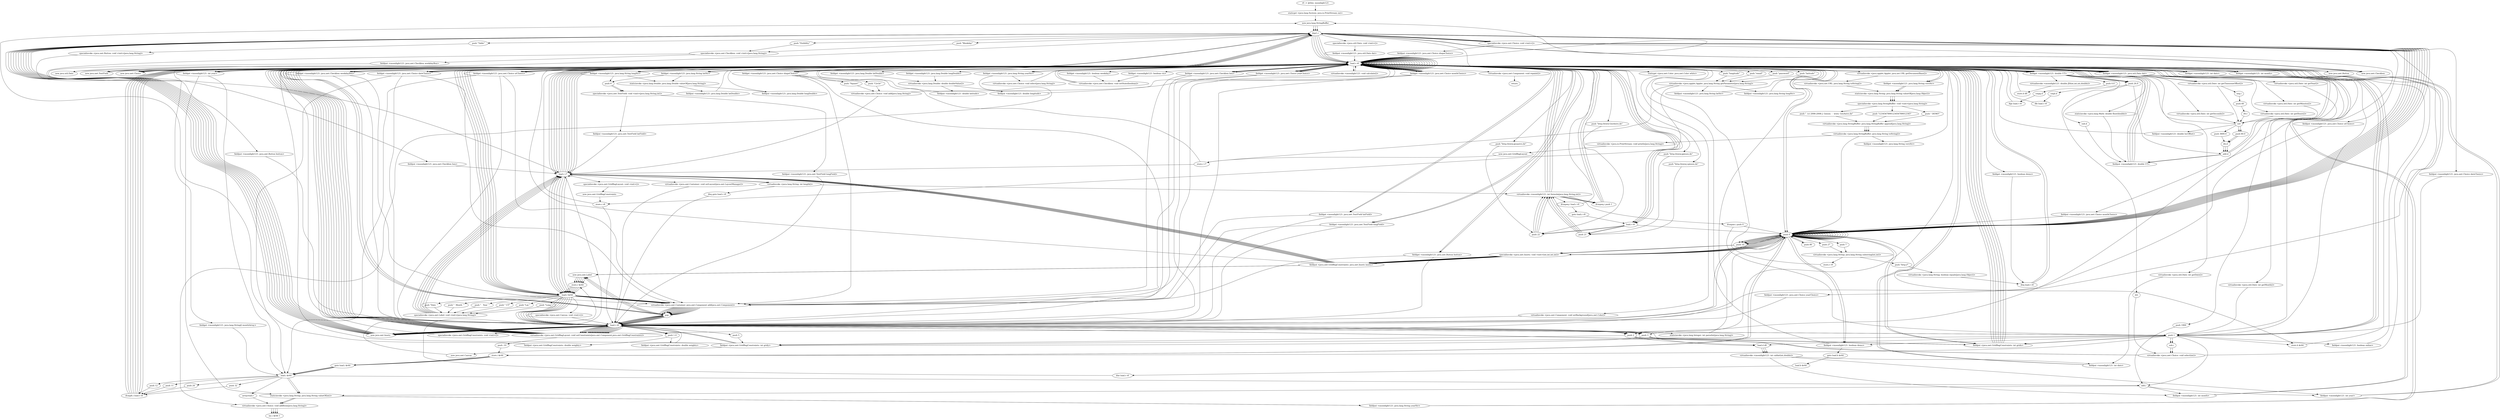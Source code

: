 digraph "" {
    "r0 := @this: moonlight121"
    "staticget <java.lang.System: java.io.PrintStream out>"
    "r0 := @this: moonlight121"->"staticget <java.lang.System: java.io.PrintStream out>";
    "new java.lang.StringBuffer"
    "staticget <java.lang.System: java.io.PrintStream out>"->"new java.lang.StringBuffer";
    "dup1.r"
    "new java.lang.StringBuffer"->"dup1.r";
    "load.r r0"
    "dup1.r"->"load.r r0";
    "fieldget <moonlight121: java.lang.String versStr>"
    "load.r r0"->"fieldget <moonlight121: java.lang.String versStr>";
    "staticinvoke <java.lang.String: java.lang.String valueOf(java.lang.Object)>"
    "fieldget <moonlight121: java.lang.String versStr>"->"staticinvoke <java.lang.String: java.lang.String valueOf(java.lang.Object)>";
    "specialinvoke <java.lang.StringBuffer: void <init>(java.lang.String)>"
    "staticinvoke <java.lang.String: java.lang.String valueOf(java.lang.Object)>"->"specialinvoke <java.lang.StringBuffer: void <init>(java.lang.String)>";
    "push \"  (c) 2006-2008 J. Giesen  -  www. GeoAstro.de\""
    "specialinvoke <java.lang.StringBuffer: void <init>(java.lang.String)>"->"push \"  (c) 2006-2008 J. Giesen  -  www. GeoAstro.de\"";
    "virtualinvoke <java.lang.StringBuffer: java.lang.StringBuffer append(java.lang.String)>"
    "push \"  (c) 2006-2008 J. Giesen  -  www. GeoAstro.de\""->"virtualinvoke <java.lang.StringBuffer: java.lang.StringBuffer append(java.lang.String)>";
    "virtualinvoke <java.lang.StringBuffer: java.lang.String toString()>"
    "virtualinvoke <java.lang.StringBuffer: java.lang.StringBuffer append(java.lang.String)>"->"virtualinvoke <java.lang.StringBuffer: java.lang.String toString()>";
    "virtualinvoke <java.io.PrintStream: void println(java.lang.String)>"
    "virtualinvoke <java.lang.StringBuffer: java.lang.String toString()>"->"virtualinvoke <java.io.PrintStream: void println(java.lang.String)>";
    "new java.awt.GridBagLayout"
    "virtualinvoke <java.io.PrintStream: void println(java.lang.String)>"->"new java.awt.GridBagLayout";
    "store.r r7"
    "new java.awt.GridBagLayout"->"store.r r7";
    "load.r r7"
    "store.r r7"->"load.r r7";
    "specialinvoke <java.awt.GridBagLayout: void <init>()>"
    "load.r r7"->"specialinvoke <java.awt.GridBagLayout: void <init>()>";
    "new java.awt.GridBagConstraints"
    "specialinvoke <java.awt.GridBagLayout: void <init>()>"->"new java.awt.GridBagConstraints";
    "store.r r8"
    "new java.awt.GridBagConstraints"->"store.r r8";
    "load.r r8"
    "store.r r8"->"load.r r8";
    "specialinvoke <java.awt.GridBagConstraints: void <init>()>"
    "load.r r8"->"specialinvoke <java.awt.GridBagConstraints: void <init>()>";
    "specialinvoke <java.awt.GridBagConstraints: void <init>()>"->"load.r r0";
    "load.r r0"->"load.r r7";
    "virtualinvoke <java.awt.Container: void setLayout(java.awt.LayoutManager)>"
    "load.r r7"->"virtualinvoke <java.awt.Container: void setLayout(java.awt.LayoutManager)>";
    "virtualinvoke <java.awt.Container: void setLayout(java.awt.LayoutManager)>"->"load.r r8";
    "push 1.0"
    "load.r r8"->"push 1.0";
    "fieldput <java.awt.GridBagConstraints: double weightx>"
    "push 1.0"->"fieldput <java.awt.GridBagConstraints: double weightx>";
    "fieldput <java.awt.GridBagConstraints: double weightx>"->"load.r r8";
    "load.r r8"->"push 1.0";
    "fieldput <java.awt.GridBagConstraints: double weighty>"
    "push 1.0"->"fieldput <java.awt.GridBagConstraints: double weighty>";
    "fieldput <java.awt.GridBagConstraints: double weighty>"->"new java.lang.StringBuffer";
    "new java.lang.StringBuffer"->"dup1.r";
    "dup1.r"->"load.r r0";
    "virtualinvoke <java.applet.Applet: java.net.URL getDocumentBase()>"
    "load.r r0"->"virtualinvoke <java.applet.Applet: java.net.URL getDocumentBase()>";
    "virtualinvoke <java.net.URL: java.lang.String toString()>"
    "virtualinvoke <java.applet.Applet: java.net.URL getDocumentBase()>"->"virtualinvoke <java.net.URL: java.lang.String toString()>";
    "virtualinvoke <java.net.URL: java.lang.String toString()>"->"staticinvoke <java.lang.String: java.lang.String valueOf(java.lang.Object)>";
    "staticinvoke <java.lang.String: java.lang.String valueOf(java.lang.Object)>"->"specialinvoke <java.lang.StringBuffer: void <init>(java.lang.String)>";
    "push \"1234567890123456789012345\""
    "specialinvoke <java.lang.StringBuffer: void <init>(java.lang.String)>"->"push \"1234567890123456789012345\"";
    "push \"1234567890123456789012345\""->"virtualinvoke <java.lang.StringBuffer: java.lang.StringBuffer append(java.lang.String)>";
    "virtualinvoke <java.lang.StringBuffer: java.lang.StringBuffer append(java.lang.String)>"->"virtualinvoke <java.lang.StringBuffer: java.lang.String toString()>";
    "push 0"
    "virtualinvoke <java.lang.StringBuffer: java.lang.String toString()>"->"push 0";
    "push 27"
    "push 0"->"push 27";
    "virtualinvoke <java.lang.String: java.lang.String substring(int,int)>"
    "push 27"->"virtualinvoke <java.lang.String: java.lang.String substring(int,int)>";
    "store.r r9"
    "virtualinvoke <java.lang.String: java.lang.String substring(int,int)>"->"store.r r9";
    "store.r r9"->"load.r r0";
    "new java.util.Date"
    "load.r r0"->"new java.util.Date";
    "new java.util.Date"->"dup1.r";
    "specialinvoke <java.util.Date: void <init>()>"
    "dup1.r"->"specialinvoke <java.util.Date: void <init>()>";
    "fieldput <moonlight121: java.util.Date dat>"
    "specialinvoke <java.util.Date: void <init>()>"->"fieldput <moonlight121: java.util.Date dat>";
    "fieldput <moonlight121: java.util.Date dat>"->"load.r r0";
    "load.r r0"->"load.r r0";
    "fieldget <moonlight121: java.util.Date dat>"
    "load.r r0"->"fieldget <moonlight121: java.util.Date dat>";
    "virtualinvoke <java.util.Date: int getDate()>"
    "fieldget <moonlight121: java.util.Date dat>"->"virtualinvoke <java.util.Date: int getDate()>";
    "fieldput <moonlight121: int date>"
    "virtualinvoke <java.util.Date: int getDate()>"->"fieldput <moonlight121: int date>";
    "fieldput <moonlight121: int date>"->"load.r r0";
    "load.r r0"->"load.r r0";
    "load.r r0"->"fieldget <moonlight121: java.util.Date dat>";
    "virtualinvoke <java.util.Date: int getMonth()>"
    "fieldget <moonlight121: java.util.Date dat>"->"virtualinvoke <java.util.Date: int getMonth()>";
    "push 1"
    "virtualinvoke <java.util.Date: int getMonth()>"->"push 1";
    "add.i"
    "push 1"->"add.i";
    "fieldput <moonlight121: int month>"
    "add.i"->"fieldput <moonlight121: int month>";
    "fieldput <moonlight121: int month>"->"load.r r0";
    "load.r r0"->"load.r r0";
    "load.r r0"->"fieldget <moonlight121: java.util.Date dat>";
    "virtualinvoke <java.util.Date: int getYear()>"
    "fieldget <moonlight121: java.util.Date dat>"->"virtualinvoke <java.util.Date: int getYear()>";
    "push 1900"
    "virtualinvoke <java.util.Date: int getYear()>"->"push 1900";
    "push 1900"->"add.i";
    "fieldput <moonlight121: int year>"
    "add.i"->"fieldput <moonlight121: int year>";
    "fieldput <moonlight121: int year>"->"load.r r0";
    "load.r r0"->"load.r r0";
    "load.r r0"->"fieldget <moonlight121: java.util.Date dat>";
    "virtualinvoke <java.util.Date: int getHours()>"
    "fieldget <moonlight121: java.util.Date dat>"->"virtualinvoke <java.util.Date: int getHours()>";
    "i2d"
    "virtualinvoke <java.util.Date: int getHours()>"->"i2d";
    "i2d"->"load.r r0";
    "load.r r0"->"fieldget <moonlight121: java.util.Date dat>";
    "virtualinvoke <java.util.Date: int getTimezoneOffset()>"
    "fieldget <moonlight121: java.util.Date dat>"->"virtualinvoke <java.util.Date: int getTimezoneOffset()>";
    "virtualinvoke <java.util.Date: int getTimezoneOffset()>"->"i2d";
    "push 60.0"
    "i2d"->"push 60.0";
    "div.d"
    "push 60.0"->"div.d";
    "add.d"
    "div.d"->"add.d";
    "add.d"->"load.r r0";
    "load.r r0"->"fieldget <moonlight121: java.util.Date dat>";
    "virtualinvoke <java.util.Date: int getMinutes()>"
    "fieldget <moonlight121: java.util.Date dat>"->"virtualinvoke <java.util.Date: int getMinutes()>";
    "virtualinvoke <java.util.Date: int getMinutes()>"->"i2d";
    "i2d"->"push 60.0";
    "push 60.0"->"div.d";
    "div.d"->"add.d";
    "add.d"->"load.r r0";
    "load.r r0"->"fieldget <moonlight121: java.util.Date dat>";
    "virtualinvoke <java.util.Date: int getSeconds()>"
    "fieldget <moonlight121: java.util.Date dat>"->"virtualinvoke <java.util.Date: int getSeconds()>";
    "virtualinvoke <java.util.Date: int getSeconds()>"->"i2d";
    "push 3600.0"
    "i2d"->"push 3600.0";
    "push 3600.0"->"div.d";
    "div.d"->"add.d";
    "fieldput <moonlight121: double UT>"
    "add.d"->"fieldput <moonlight121: double UT>";
    "fieldput <moonlight121: double UT>"->"load.r r0";
    "load.r r0"->"load.r r0";
    "fieldget <moonlight121: double UT>"
    "load.r r0"->"fieldget <moonlight121: double UT>";
    "staticinvoke <java.lang.Math: double floor(double)>"
    "fieldget <moonlight121: double UT>"->"staticinvoke <java.lang.Math: double floor(double)>";
    "staticinvoke <java.lang.Math: double floor(double)>"->"fieldput <moonlight121: double UT>";
    "fieldput <moonlight121: double UT>"->"load.r r0";
    "load.r r0"->"load.r r0";
    "load.r r0"->"fieldget <moonlight121: java.util.Date dat>";
    "fieldget <moonlight121: java.util.Date dat>"->"virtualinvoke <java.util.Date: int getTimezoneOffset()>";
    "neg.i"
    "virtualinvoke <java.util.Date: int getTimezoneOffset()>"->"neg.i";
    "push 60"
    "neg.i"->"push 60";
    "div.i"
    "push 60"->"div.i";
    "div.i"->"i2d";
    "fieldput <moonlight121: double locOffset>"
    "i2d"->"fieldput <moonlight121: double locOffset>";
    "fieldput <moonlight121: double locOffset>"->"load.r r0";
    "load.r r0"->"load.r r0";
    "fieldget <moonlight121: int date>"
    "load.r r0"->"fieldget <moonlight121: int date>";
    "fieldget <moonlight121: int date>"->"load.r r0";
    "fieldget <moonlight121: int month>"
    "load.r r0"->"fieldget <moonlight121: int month>";
    "fieldget <moonlight121: int month>"->"load.r r0";
    "fieldget <moonlight121: int year>"
    "load.r r0"->"fieldget <moonlight121: int year>";
    "fieldget <moonlight121: int year>"->"load.r r0";
    "load.r r0"->"fieldget <moonlight121: double UT>";
    "virtualinvoke <moonlight121: double JD(int,int,int,double)>"
    "fieldget <moonlight121: double UT>"->"virtualinvoke <moonlight121: double JD(int,int,int,double)>";
    "store.d d0"
    "virtualinvoke <moonlight121: double JD(int,int,int,double)>"->"store.d d0";
    "store.d d0"->"load.r r0";
    "load.r r0"->"load.r r0";
    "load.r r0"->"push 1";
    "load.d d0"
    "push 1"->"load.d d0";
    "virtualinvoke <moonlight121: int caldat(int,double)>"
    "load.d d0"->"virtualinvoke <moonlight121: int caldat(int,double)>";
    "virtualinvoke <moonlight121: int caldat(int,double)>"->"fieldput <moonlight121: int date>";
    "fieldput <moonlight121: int date>"->"load.r r0";
    "load.r r0"->"load.r r0";
    "push 2"
    "load.r r0"->"push 2";
    "push 2"->"load.d d0";
    "load.d d0"->"virtualinvoke <moonlight121: int caldat(int,double)>";
    "virtualinvoke <moonlight121: int caldat(int,double)>"->"fieldput <moonlight121: int month>";
    "fieldput <moonlight121: int month>"->"load.r r0";
    "load.r r0"->"load.r r0";
    "push 3"
    "load.r r0"->"push 3";
    "push 3"->"load.d d0";
    "load.d d0"->"virtualinvoke <moonlight121: int caldat(int,double)>";
    "virtualinvoke <moonlight121: int caldat(int,double)>"->"fieldput <moonlight121: int year>";
    "fieldput <moonlight121: int year>"->"load.r r0";
    "load.r r0"->"fieldget <moonlight121: double UT>";
    "push 24.0"
    "fieldget <moonlight121: double UT>"->"push 24.0";
    "cmpl.d"
    "push 24.0"->"cmpl.d";
    "ifle load.r r0"
    "cmpl.d"->"ifle load.r r0";
    "ifle load.r r0"->"load.r r0";
    "load.r r0"->"load.r r0";
    "load.r r0"->"fieldget <moonlight121: double UT>";
    "fieldget <moonlight121: double UT>"->"push 24.0";
    "sub.d"
    "push 24.0"->"sub.d";
    "sub.d"->"fieldput <moonlight121: double UT>";
    "fieldput <moonlight121: double UT>"->"load.r r0";
    "load.r r0"->"fieldget <moonlight121: double UT>";
    "push 0.0"
    "fieldget <moonlight121: double UT>"->"push 0.0";
    "cmpg.d"
    "push 0.0"->"cmpg.d";
    "ifge load.r r0"
    "cmpg.d"->"ifge load.r r0";
    "ifge load.r r0"->"load.r r0";
    "load.r r0"->"load.r r0";
    "load.r r0"->"fieldget <moonlight121: double UT>";
    "fieldget <moonlight121: double UT>"->"push 24.0";
    "push 24.0"->"add.d";
    "add.d"->"fieldput <moonlight121: double UT>";
    "fieldput <moonlight121: double UT>"->"load.r r0";
    "load.r r0"->"load.r r0";
    "push \"latitude\""
    "load.r r0"->"push \"latitude\"";
    "virtualinvoke <java.applet.Applet: java.lang.String getParameter(java.lang.String)>"
    "push \"latitude\""->"virtualinvoke <java.applet.Applet: java.lang.String getParameter(java.lang.String)>";
    "fieldput <moonlight121: java.lang.String latStr>"
    "virtualinvoke <java.applet.Applet: java.lang.String getParameter(java.lang.String)>"->"fieldput <moonlight121: java.lang.String latStr>";
    "fieldput <moonlight121: java.lang.String latStr>"->"load.r r0";
    "load.r r0"->"load.r r0";
    "push \"longitude\""
    "load.r r0"->"push \"longitude\"";
    "push \"longitude\""->"virtualinvoke <java.applet.Applet: java.lang.String getParameter(java.lang.String)>";
    "fieldput <moonlight121: java.lang.String longStr>"
    "virtualinvoke <java.applet.Applet: java.lang.String getParameter(java.lang.String)>"->"fieldput <moonlight121: java.lang.String longStr>";
    "fieldput <moonlight121: java.lang.String longStr>"->"load.r r0";
    "load.r r0"->"load.r r0";
    "fieldget <moonlight121: java.lang.String latStr>"
    "load.r r0"->"fieldget <moonlight121: java.lang.String latStr>";
    "staticinvoke <java.lang.Double: java.lang.Double valueOf(java.lang.String)>"
    "fieldget <moonlight121: java.lang.String latStr>"->"staticinvoke <java.lang.Double: java.lang.Double valueOf(java.lang.String)>";
    "fieldput <moonlight121: java.lang.Double latDouble>"
    "staticinvoke <java.lang.Double: java.lang.Double valueOf(java.lang.String)>"->"fieldput <moonlight121: java.lang.Double latDouble>";
    "fieldput <moonlight121: java.lang.Double latDouble>"->"load.r r0";
    "load.r r0"->"load.r r0";
    "fieldget <moonlight121: java.lang.Double latDouble>"
    "load.r r0"->"fieldget <moonlight121: java.lang.Double latDouble>";
    "virtualinvoke <java.lang.Double: double doubleValue()>"
    "fieldget <moonlight121: java.lang.Double latDouble>"->"virtualinvoke <java.lang.Double: double doubleValue()>";
    "fieldput <moonlight121: double latitude>"
    "virtualinvoke <java.lang.Double: double doubleValue()>"->"fieldput <moonlight121: double latitude>";
    "fieldput <moonlight121: double latitude>"->"load.r r0";
    "load.r r0"->"load.r r0";
    "fieldget <moonlight121: java.lang.String longStr>"
    "load.r r0"->"fieldget <moonlight121: java.lang.String longStr>";
    "fieldget <moonlight121: java.lang.String longStr>"->"staticinvoke <java.lang.Double: java.lang.Double valueOf(java.lang.String)>";
    "fieldput <moonlight121: java.lang.Double longDouble>"
    "staticinvoke <java.lang.Double: java.lang.Double valueOf(java.lang.String)>"->"fieldput <moonlight121: java.lang.Double longDouble>";
    "fieldput <moonlight121: java.lang.Double longDouble>"->"load.r r0";
    "load.r r0"->"load.r r0";
    "fieldget <moonlight121: java.lang.Double longDouble>"
    "load.r r0"->"fieldget <moonlight121: java.lang.Double longDouble>";
    "fieldget <moonlight121: java.lang.Double longDouble>"->"virtualinvoke <java.lang.Double: double doubleValue()>";
    "fieldput <moonlight121: double longitude>"
    "virtualinvoke <java.lang.Double: double doubleValue()>"->"fieldput <moonlight121: double longitude>";
    "fieldput <moonlight121: double longitude>"->"load.r r0";
    "staticget <java.awt.Color: java.awt.Color white>"
    "load.r r0"->"staticget <java.awt.Color: java.awt.Color white>";
    "virtualinvoke <java.awt.Component: void setBackground(java.awt.Color)>"
    "staticget <java.awt.Color: java.awt.Color white>"->"virtualinvoke <java.awt.Component: void setBackground(java.awt.Color)>";
    "virtualinvoke <java.awt.Component: void setBackground(java.awt.Color)>"->"load.r r8";
    "new java.awt.Insets"
    "load.r r8"->"new java.awt.Insets";
    "new java.awt.Insets"->"dup1.r";
    "dup1.r"->"push 0";
    "push 0"->"push 0";
    "push 0"->"push 0";
    "push 0"->"push 0";
    "specialinvoke <java.awt.Insets: void <init>(int,int,int,int)>"
    "push 0"->"specialinvoke <java.awt.Insets: void <init>(int,int,int,int)>";
    "fieldput <java.awt.GridBagConstraints: java.awt.Insets insets>"
    "specialinvoke <java.awt.Insets: void <init>(int,int,int,int)>"->"fieldput <java.awt.GridBagConstraints: java.awt.Insets insets>";
    "new java.awt.Label"
    "fieldput <java.awt.GridBagConstraints: java.awt.Insets insets>"->"new java.awt.Label";
    "store.r $r44"
    "new java.awt.Label"->"store.r $r44";
    "load.r $r44"
    "store.r $r44"->"load.r $r44";
    "push \"Lat.\""
    "load.r $r44"->"push \"Lat.\"";
    "specialinvoke <java.awt.Label: void <init>(java.lang.String)>"
    "push \"Lat.\""->"specialinvoke <java.awt.Label: void <init>(java.lang.String)>";
    "specialinvoke <java.awt.Label: void <init>(java.lang.String)>"->"load.r r7";
    "load.r r7"->"load.r $r44";
    "load.r $r44"->"load.r r8";
    "virtualinvoke <java.awt.GridBagLayout: void setConstraints(java.awt.Component,java.awt.GridBagConstraints)>"
    "load.r r8"->"virtualinvoke <java.awt.GridBagLayout: void setConstraints(java.awt.Component,java.awt.GridBagConstraints)>";
    "virtualinvoke <java.awt.GridBagLayout: void setConstraints(java.awt.Component,java.awt.GridBagConstraints)>"->"load.r r0";
    "load.r r0"->"load.r $r44";
    "virtualinvoke <java.awt.Container: java.awt.Component add(java.awt.Component)>"
    "load.r $r44"->"virtualinvoke <java.awt.Container: java.awt.Component add(java.awt.Component)>";
    "pop"
    "virtualinvoke <java.awt.Container: java.awt.Component add(java.awt.Component)>"->"pop";
    "pop"->"load.r r0";
    "new java.awt.TextField"
    "load.r r0"->"new java.awt.TextField";
    "new java.awt.TextField"->"dup1.r";
    "dup1.r"->"load.r r0";
    "load.r r0"->"fieldget <moonlight121: java.lang.String latStr>";
    "push 6"
    "fieldget <moonlight121: java.lang.String latStr>"->"push 6";
    "specialinvoke <java.awt.TextField: void <init>(java.lang.String,int)>"
    "push 6"->"specialinvoke <java.awt.TextField: void <init>(java.lang.String,int)>";
    "fieldput <moonlight121: java.awt.TextField latField>"
    "specialinvoke <java.awt.TextField: void <init>(java.lang.String,int)>"->"fieldput <moonlight121: java.awt.TextField latField>";
    "fieldput <moonlight121: java.awt.TextField latField>"->"load.r r7";
    "load.r r7"->"load.r r0";
    "fieldget <moonlight121: java.awt.TextField latField>"
    "load.r r0"->"fieldget <moonlight121: java.awt.TextField latField>";
    "fieldget <moonlight121: java.awt.TextField latField>"->"load.r r8";
    "load.r r8"->"virtualinvoke <java.awt.GridBagLayout: void setConstraints(java.awt.Component,java.awt.GridBagConstraints)>";
    "virtualinvoke <java.awt.GridBagLayout: void setConstraints(java.awt.Component,java.awt.GridBagConstraints)>"->"load.r r0";
    "load.r r0"->"load.r r0";
    "load.r r0"->"fieldget <moonlight121: java.awt.TextField latField>";
    "fieldget <moonlight121: java.awt.TextField latField>"->"virtualinvoke <java.awt.Container: java.awt.Component add(java.awt.Component)>";
    "virtualinvoke <java.awt.Container: java.awt.Component add(java.awt.Component)>"->"pop";
    "pop"->"new java.awt.Label";
    "new java.awt.Label"->"store.r $r44";
    "store.r $r44"->"load.r $r44";
    "push \"Long.\""
    "load.r $r44"->"push \"Long.\"";
    "push \"Long.\""->"specialinvoke <java.awt.Label: void <init>(java.lang.String)>";
    "specialinvoke <java.awt.Label: void <init>(java.lang.String)>"->"load.r r7";
    "load.r r7"->"load.r $r44";
    "load.r $r44"->"load.r r8";
    "load.r r8"->"virtualinvoke <java.awt.GridBagLayout: void setConstraints(java.awt.Component,java.awt.GridBagConstraints)>";
    "virtualinvoke <java.awt.GridBagLayout: void setConstraints(java.awt.Component,java.awt.GridBagConstraints)>"->"load.r r0";
    "load.r r0"->"load.r $r44";
    "load.r $r44"->"virtualinvoke <java.awt.Container: java.awt.Component add(java.awt.Component)>";
    "virtualinvoke <java.awt.Container: java.awt.Component add(java.awt.Component)>"->"pop";
    "pop"->"load.r r0";
    "load.r r0"->"new java.awt.TextField";
    "new java.awt.TextField"->"dup1.r";
    "dup1.r"->"load.r r0";
    "load.r r0"->"fieldget <moonlight121: java.lang.String longStr>";
    "fieldget <moonlight121: java.lang.String longStr>"->"push 6";
    "push 6"->"specialinvoke <java.awt.TextField: void <init>(java.lang.String,int)>";
    "fieldput <moonlight121: java.awt.TextField longField>"
    "specialinvoke <java.awt.TextField: void <init>(java.lang.String,int)>"->"fieldput <moonlight121: java.awt.TextField longField>";
    "fieldput <moonlight121: java.awt.TextField longField>"->"load.r r8";
    "load.r r8"->"new java.awt.Insets";
    "new java.awt.Insets"->"dup1.r";
    "dup1.r"->"push 0";
    "push 0"->"push 0";
    "push 0"->"push 0";
    "push 10"
    "push 0"->"push 10";
    "push 10"->"specialinvoke <java.awt.Insets: void <init>(int,int,int,int)>";
    "specialinvoke <java.awt.Insets: void <init>(int,int,int,int)>"->"fieldput <java.awt.GridBagConstraints: java.awt.Insets insets>";
    "fieldput <java.awt.GridBagConstraints: java.awt.Insets insets>"->"load.r r7";
    "load.r r7"->"load.r r0";
    "fieldget <moonlight121: java.awt.TextField longField>"
    "load.r r0"->"fieldget <moonlight121: java.awt.TextField longField>";
    "fieldget <moonlight121: java.awt.TextField longField>"->"load.r r8";
    "load.r r8"->"virtualinvoke <java.awt.GridBagLayout: void setConstraints(java.awt.Component,java.awt.GridBagConstraints)>";
    "virtualinvoke <java.awt.GridBagLayout: void setConstraints(java.awt.Component,java.awt.GridBagConstraints)>"->"load.r r8";
    "load.r r8"->"new java.awt.Insets";
    "new java.awt.Insets"->"dup1.r";
    "dup1.r"->"push 0";
    "push 0"->"push 0";
    "push 0"->"push 0";
    "push 0"->"push 0";
    "push 0"->"specialinvoke <java.awt.Insets: void <init>(int,int,int,int)>";
    "specialinvoke <java.awt.Insets: void <init>(int,int,int,int)>"->"fieldput <java.awt.GridBagConstraints: java.awt.Insets insets>";
    "fieldput <java.awt.GridBagConstraints: java.awt.Insets insets>"->"load.r r0";
    "load.r r0"->"load.r r0";
    "load.r r0"->"fieldget <moonlight121: java.awt.TextField longField>";
    "fieldget <moonlight121: java.awt.TextField longField>"->"virtualinvoke <java.awt.Container: java.awt.Component add(java.awt.Component)>";
    "virtualinvoke <java.awt.Container: java.awt.Component add(java.awt.Component)>"->"pop";
    "pop"->"load.r r8";
    "load.r r8"->"push 1";
    "fieldput <java.awt.GridBagConstraints: int gridy>"
    "push 1"->"fieldput <java.awt.GridBagConstraints: int gridy>";
    "fieldput <java.awt.GridBagConstraints: int gridy>"->"load.r r8";
    "load.r r8"->"new java.awt.Insets";
    "new java.awt.Insets"->"dup1.r";
    "dup1.r"->"push 0";
    "push 0"->"push 10";
    "push 10"->"push 0";
    "push 0"->"push 0";
    "push 0"->"specialinvoke <java.awt.Insets: void <init>(int,int,int,int)>";
    "specialinvoke <java.awt.Insets: void <init>(int,int,int,int)>"->"fieldput <java.awt.GridBagConstraints: java.awt.Insets insets>";
    "fieldput <java.awt.GridBagConstraints: java.awt.Insets insets>"->"new java.awt.Label";
    "new java.awt.Label"->"store.r $r44";
    "store.r $r44"->"load.r $r44";
    "push \"Date  \""
    "load.r $r44"->"push \"Date  \"";
    "push \"Date  \""->"specialinvoke <java.awt.Label: void <init>(java.lang.String)>";
    "specialinvoke <java.awt.Label: void <init>(java.lang.String)>"->"load.r r7";
    "load.r r7"->"load.r $r44";
    "load.r $r44"->"load.r r8";
    "load.r r8"->"virtualinvoke <java.awt.GridBagLayout: void setConstraints(java.awt.Component,java.awt.GridBagConstraints)>";
    "virtualinvoke <java.awt.GridBagLayout: void setConstraints(java.awt.Component,java.awt.GridBagConstraints)>"->"load.r r0";
    "load.r r0"->"load.r $r44";
    "load.r $r44"->"virtualinvoke <java.awt.Container: java.awt.Component add(java.awt.Component)>";
    "virtualinvoke <java.awt.Container: java.awt.Component add(java.awt.Component)>"->"pop";
    "pop"->"load.r r8";
    "load.r r8"->"new java.awt.Insets";
    "new java.awt.Insets"->"dup1.r";
    "dup1.r"->"push 0";
    "push 0"->"push 0";
    "push 0"->"push 0";
    "push 0"->"push 10";
    "push 10"->"specialinvoke <java.awt.Insets: void <init>(int,int,int,int)>";
    "specialinvoke <java.awt.Insets: void <init>(int,int,int,int)>"->"fieldput <java.awt.GridBagConstraints: java.awt.Insets insets>";
    "fieldput <java.awt.GridBagConstraints: java.awt.Insets insets>"->"new java.awt.Label";
    "new java.awt.Label"->"store.r $r44";
    "store.r $r44"->"load.r $r44";
    "push \"  Month  \""
    "load.r $r44"->"push \"  Month  \"";
    "push \"  Month  \""->"specialinvoke <java.awt.Label: void <init>(java.lang.String)>";
    "specialinvoke <java.awt.Label: void <init>(java.lang.String)>"->"load.r r7";
    "load.r r7"->"load.r $r44";
    "load.r $r44"->"load.r r8";
    "load.r r8"->"virtualinvoke <java.awt.GridBagLayout: void setConstraints(java.awt.Component,java.awt.GridBagConstraints)>";
    "virtualinvoke <java.awt.GridBagLayout: void setConstraints(java.awt.Component,java.awt.GridBagConstraints)>"->"load.r r0";
    "load.r r0"->"load.r $r44";
    "load.r $r44"->"virtualinvoke <java.awt.Container: java.awt.Component add(java.awt.Component)>";
    "virtualinvoke <java.awt.Container: java.awt.Component add(java.awt.Component)>"->"pop";
    "pop"->"new java.awt.Label";
    "new java.awt.Label"->"store.r $r44";
    "store.r $r44"->"load.r $r44";
    "push \"   Year  \""
    "load.r $r44"->"push \"   Year  \"";
    "push \"   Year  \""->"specialinvoke <java.awt.Label: void <init>(java.lang.String)>";
    "specialinvoke <java.awt.Label: void <init>(java.lang.String)>"->"load.r r7";
    "load.r r7"->"load.r $r44";
    "load.r $r44"->"load.r r8";
    "load.r r8"->"virtualinvoke <java.awt.GridBagLayout: void setConstraints(java.awt.Component,java.awt.GridBagConstraints)>";
    "virtualinvoke <java.awt.GridBagLayout: void setConstraints(java.awt.Component,java.awt.GridBagConstraints)>"->"load.r r0";
    "load.r r0"->"load.r $r44";
    "load.r $r44"->"virtualinvoke <java.awt.Container: java.awt.Component add(java.awt.Component)>";
    "virtualinvoke <java.awt.Container: java.awt.Component add(java.awt.Component)>"->"pop";
    "pop"->"new java.awt.Label";
    "new java.awt.Label"->"store.r $r44";
    "store.r $r44"->"load.r $r44";
    "push \" UT\""
    "load.r $r44"->"push \" UT\"";
    "push \" UT\""->"specialinvoke <java.awt.Label: void <init>(java.lang.String)>";
    "specialinvoke <java.awt.Label: void <init>(java.lang.String)>"->"load.r r7";
    "load.r r7"->"load.r $r44";
    "load.r $r44"->"load.r r8";
    "load.r r8"->"virtualinvoke <java.awt.GridBagLayout: void setConstraints(java.awt.Component,java.awt.GridBagConstraints)>";
    "virtualinvoke <java.awt.GridBagLayout: void setConstraints(java.awt.Component,java.awt.GridBagConstraints)>"->"load.r r0";
    "load.r r0"->"load.r $r44";
    "load.r $r44"->"virtualinvoke <java.awt.Container: java.awt.Component add(java.awt.Component)>";
    "virtualinvoke <java.awt.Container: java.awt.Component add(java.awt.Component)>"->"pop";
    "pop"->"load.r r8";
    "load.r r8"->"push 2";
    "push 2"->"fieldput <java.awt.GridBagConstraints: int gridy>";
    "fieldput <java.awt.GridBagConstraints: int gridy>"->"load.r r8";
    "load.r r8"->"push 0";
    "fieldput <java.awt.GridBagConstraints: int gridx>"
    "push 0"->"fieldput <java.awt.GridBagConstraints: int gridx>";
    "fieldput <java.awt.GridBagConstraints: int gridx>"->"load.r r0";
    "new java.awt.Choice"
    "load.r r0"->"new java.awt.Choice";
    "new java.awt.Choice"->"dup1.r";
    "specialinvoke <java.awt.Choice: void <init>()>"
    "dup1.r"->"specialinvoke <java.awt.Choice: void <init>()>";
    "fieldput <moonlight121: java.awt.Choice dateChoice>"
    "specialinvoke <java.awt.Choice: void <init>()>"->"fieldput <moonlight121: java.awt.Choice dateChoice>";
    "fieldput <moonlight121: java.awt.Choice dateChoice>"->"push 1";
    "store.i $r44"
    "push 1"->"store.i $r44";
    "goto load.i $r44"
    "store.i $r44"->"goto load.i $r44";
    "load.i $r44"
    "goto load.i $r44"->"load.i $r44";
    "push 32"
    "load.i $r44"->"push 32";
    "ifcmplt.i load.r r0"
    "push 32"->"ifcmplt.i load.r r0";
    "ifcmplt.i load.r r0"->"load.r r0";
    "fieldget <moonlight121: java.awt.Choice dateChoice>"
    "load.r r0"->"fieldget <moonlight121: java.awt.Choice dateChoice>";
    "fieldget <moonlight121: java.awt.Choice dateChoice>"->"load.r r0";
    "load.r r0"->"fieldget <moonlight121: int date>";
    "fieldget <moonlight121: int date>"->"push 1";
    "sub.i"
    "push 1"->"sub.i";
    "virtualinvoke <java.awt.Choice: void select(int)>"
    "sub.i"->"virtualinvoke <java.awt.Choice: void select(int)>";
    "virtualinvoke <java.awt.Choice: void select(int)>"->"load.r r8";
    "load.r r8"->"new java.awt.Insets";
    "new java.awt.Insets"->"dup1.r";
    "dup1.r"->"push 0";
    "push 0"->"push 10";
    "push 10"->"push 0";
    "push 0"->"push 0";
    "push 0"->"specialinvoke <java.awt.Insets: void <init>(int,int,int,int)>";
    "specialinvoke <java.awt.Insets: void <init>(int,int,int,int)>"->"fieldput <java.awt.GridBagConstraints: java.awt.Insets insets>";
    "fieldput <java.awt.GridBagConstraints: java.awt.Insets insets>"->"load.r r7";
    "load.r r7"->"load.r r0";
    "load.r r0"->"fieldget <moonlight121: java.awt.Choice dateChoice>";
    "fieldget <moonlight121: java.awt.Choice dateChoice>"->"load.r r8";
    "load.r r8"->"virtualinvoke <java.awt.GridBagLayout: void setConstraints(java.awt.Component,java.awt.GridBagConstraints)>";
    "virtualinvoke <java.awt.GridBagLayout: void setConstraints(java.awt.Component,java.awt.GridBagConstraints)>"->"load.r r0";
    "load.r r0"->"load.r r0";
    "load.r r0"->"fieldget <moonlight121: java.awt.Choice dateChoice>";
    "fieldget <moonlight121: java.awt.Choice dateChoice>"->"virtualinvoke <java.awt.Container: java.awt.Component add(java.awt.Component)>";
    "virtualinvoke <java.awt.Container: java.awt.Component add(java.awt.Component)>"->"pop";
    "pop"->"load.r r8";
    "load.r r8"->"push 1";
    "push 1"->"fieldput <java.awt.GridBagConstraints: int gridx>";
    "fieldput <java.awt.GridBagConstraints: int gridx>"->"load.r r0";
    "load.r r0"->"new java.awt.Choice";
    "new java.awt.Choice"->"dup1.r";
    "dup1.r"->"specialinvoke <java.awt.Choice: void <init>()>";
    "fieldput <moonlight121: java.awt.Choice monthChoice>"
    "specialinvoke <java.awt.Choice: void <init>()>"->"fieldput <moonlight121: java.awt.Choice monthChoice>";
    "fieldput <moonlight121: java.awt.Choice monthChoice>"->"push 0";
    "push 0"->"store.i $r44";
    "store.i $r44"->"goto load.i $r44";
    "goto load.i $r44"->"load.i $r44";
    "push 12"
    "load.i $r44"->"push 12";
    "push 12"->"ifcmplt.i load.r r0";
    "ifcmplt.i load.r r0"->"load.r r0";
    "fieldget <moonlight121: java.awt.Choice monthChoice>"
    "load.r r0"->"fieldget <moonlight121: java.awt.Choice monthChoice>";
    "fieldget <moonlight121: java.awt.Choice monthChoice>"->"load.r r0";
    "load.r r0"->"fieldget <moonlight121: int month>";
    "fieldget <moonlight121: int month>"->"push 1";
    "push 1"->"sub.i";
    "sub.i"->"virtualinvoke <java.awt.Choice: void select(int)>";
    "virtualinvoke <java.awt.Choice: void select(int)>"->"load.r r8";
    "load.r r8"->"new java.awt.Insets";
    "new java.awt.Insets"->"dup1.r";
    "dup1.r"->"push 0";
    "push 0"->"push 0";
    "push 0"->"push 0";
    "push 0"->"push 0";
    "push 0"->"specialinvoke <java.awt.Insets: void <init>(int,int,int,int)>";
    "specialinvoke <java.awt.Insets: void <init>(int,int,int,int)>"->"fieldput <java.awt.GridBagConstraints: java.awt.Insets insets>";
    "fieldput <java.awt.GridBagConstraints: java.awt.Insets insets>"->"load.r r7";
    "load.r r7"->"load.r r0";
    "load.r r0"->"fieldget <moonlight121: java.awt.Choice monthChoice>";
    "fieldget <moonlight121: java.awt.Choice monthChoice>"->"load.r r8";
    "load.r r8"->"virtualinvoke <java.awt.GridBagLayout: void setConstraints(java.awt.Component,java.awt.GridBagConstraints)>";
    "virtualinvoke <java.awt.GridBagLayout: void setConstraints(java.awt.Component,java.awt.GridBagConstraints)>"->"load.r r0";
    "load.r r0"->"load.r r0";
    "load.r r0"->"fieldget <moonlight121: java.awt.Choice monthChoice>";
    "fieldget <moonlight121: java.awt.Choice monthChoice>"->"virtualinvoke <java.awt.Container: java.awt.Component add(java.awt.Component)>";
    "virtualinvoke <java.awt.Container: java.awt.Component add(java.awt.Component)>"->"pop";
    "pop"->"load.r r8";
    "load.r r8"->"push 2";
    "push 2"->"fieldput <java.awt.GridBagConstraints: int gridx>";
    "fieldput <java.awt.GridBagConstraints: int gridx>"->"load.r r0";
    "load.r r0"->"new java.awt.Choice";
    "new java.awt.Choice"->"dup1.r";
    "dup1.r"->"specialinvoke <java.awt.Choice: void <init>()>";
    "fieldput <moonlight121: java.awt.Choice yearChoice>"
    "specialinvoke <java.awt.Choice: void <init>()>"->"fieldput <moonlight121: java.awt.Choice yearChoice>";
    "fieldput <moonlight121: java.awt.Choice yearChoice>"->"load.r r8";
    "load.r r8"->"new java.awt.Insets";
    "new java.awt.Insets"->"dup1.r";
    "dup1.r"->"push 0";
    "push 0"->"push 0";
    "push 0"->"push 0";
    "push 0"->"push 0";
    "push 0"->"specialinvoke <java.awt.Insets: void <init>(int,int,int,int)>";
    "specialinvoke <java.awt.Insets: void <init>(int,int,int,int)>"->"fieldput <java.awt.GridBagConstraints: java.awt.Insets insets>";
    "fieldput <java.awt.GridBagConstraints: java.awt.Insets insets>"->"load.r r7";
    "load.r r7"->"load.r r0";
    "fieldget <moonlight121: java.awt.Choice yearChoice>"
    "load.r r0"->"fieldget <moonlight121: java.awt.Choice yearChoice>";
    "fieldget <moonlight121: java.awt.Choice yearChoice>"->"load.r r8";
    "load.r r8"->"virtualinvoke <java.awt.GridBagLayout: void setConstraints(java.awt.Component,java.awt.GridBagConstraints)>";
    "push -10"
    "virtualinvoke <java.awt.GridBagLayout: void setConstraints(java.awt.Component,java.awt.GridBagConstraints)>"->"push -10";
    "push -10"->"store.i $r44";
    "store.i $r44"->"goto load.i $r44";
    "goto load.i $r44"->"load.i $r44";
    "push 11"
    "load.i $r44"->"push 11";
    "push 11"->"ifcmplt.i load.r r0";
    "ifcmplt.i load.r r0"->"load.r r0";
    "load.r r0"->"load.r r0";
    "load.r r0"->"fieldget <moonlight121: int year>";
    "staticinvoke <java.lang.String: java.lang.String valueOf(int)>"
    "fieldget <moonlight121: int year>"->"staticinvoke <java.lang.String: java.lang.String valueOf(int)>";
    "fieldput <moonlight121: java.lang.String yearStr>"
    "staticinvoke <java.lang.String: java.lang.String valueOf(int)>"->"fieldput <moonlight121: java.lang.String yearStr>";
    "fieldput <moonlight121: java.lang.String yearStr>"->"load.r r0";
    "load.r r0"->"fieldget <moonlight121: java.awt.Choice yearChoice>";
    "fieldget <moonlight121: java.awt.Choice yearChoice>"->"load.r r0";
    "fieldget <moonlight121: java.lang.String yearStr>"
    "load.r r0"->"fieldget <moonlight121: java.lang.String yearStr>";
    "virtualinvoke <java.awt.Choice: void select(java.lang.String)>"
    "fieldget <moonlight121: java.lang.String yearStr>"->"virtualinvoke <java.awt.Choice: void select(java.lang.String)>";
    "virtualinvoke <java.awt.Choice: void select(java.lang.String)>"->"load.r r0";
    "load.r r0"->"load.r r0";
    "load.r r0"->"fieldget <moonlight121: java.awt.Choice yearChoice>";
    "fieldget <moonlight121: java.awt.Choice yearChoice>"->"virtualinvoke <java.awt.Container: java.awt.Component add(java.awt.Component)>";
    "virtualinvoke <java.awt.Container: java.awt.Component add(java.awt.Component)>"->"pop";
    "pop"->"load.r r8";
    "load.r r8"->"push 3";
    "push 3"->"fieldput <java.awt.GridBagConstraints: int gridx>";
    "fieldput <java.awt.GridBagConstraints: int gridx>"->"load.r r0";
    "load.r r0"->"new java.awt.Choice";
    "new java.awt.Choice"->"dup1.r";
    "dup1.r"->"specialinvoke <java.awt.Choice: void <init>()>";
    "fieldput <moonlight121: java.awt.Choice utChoice>"
    "specialinvoke <java.awt.Choice: void <init>()>"->"fieldput <moonlight121: java.awt.Choice utChoice>";
    "fieldput <moonlight121: java.awt.Choice utChoice>"->"load.r r8";
    "load.r r8"->"new java.awt.Insets";
    "new java.awt.Insets"->"dup1.r";
    "dup1.r"->"push 0";
    "push 0"->"push 0";
    "push 0"->"push 0";
    "push 0"->"push 10";
    "push 10"->"specialinvoke <java.awt.Insets: void <init>(int,int,int,int)>";
    "specialinvoke <java.awt.Insets: void <init>(int,int,int,int)>"->"fieldput <java.awt.GridBagConstraints: java.awt.Insets insets>";
    "fieldput <java.awt.GridBagConstraints: java.awt.Insets insets>"->"load.r r7";
    "load.r r7"->"load.r r0";
    "fieldget <moonlight121: java.awt.Choice utChoice>"
    "load.r r0"->"fieldget <moonlight121: java.awt.Choice utChoice>";
    "fieldget <moonlight121: java.awt.Choice utChoice>"->"load.r r8";
    "load.r r8"->"virtualinvoke <java.awt.GridBagLayout: void setConstraints(java.awt.Component,java.awt.GridBagConstraints)>";
    "virtualinvoke <java.awt.GridBagLayout: void setConstraints(java.awt.Component,java.awt.GridBagConstraints)>"->"push 0";
    "push 0"->"store.i $r44";
    "store.i $r44"->"goto load.i $r44";
    "goto load.i $r44"->"load.i $r44";
    "push 24"
    "load.i $r44"->"push 24";
    "push 24"->"ifcmplt.i load.r r0";
    "ifcmplt.i load.r r0"->"load.r r0";
    "load.r r0"->"fieldget <moonlight121: java.awt.Choice utChoice>";
    "fieldget <moonlight121: java.awt.Choice utChoice>"->"load.r r0";
    "load.r r0"->"fieldget <moonlight121: double UT>";
    "d2i"
    "fieldget <moonlight121: double UT>"->"d2i";
    "d2i"->"virtualinvoke <java.awt.Choice: void select(int)>";
    "virtualinvoke <java.awt.Choice: void select(int)>"->"load.r r0";
    "load.r r0"->"load.r r0";
    "load.r r0"->"fieldget <moonlight121: java.awt.Choice utChoice>";
    "fieldget <moonlight121: java.awt.Choice utChoice>"->"virtualinvoke <java.awt.Container: java.awt.Component add(java.awt.Component)>";
    "virtualinvoke <java.awt.Container: java.awt.Component add(java.awt.Component)>"->"pop";
    "pop"->"load.r r8";
    "load.r r8"->"push 0";
    "push 0"->"fieldput <java.awt.GridBagConstraints: int gridx>";
    "fieldput <java.awt.GridBagConstraints: int gridx>"->"load.r r8";
    "load.r r8"->"push 3";
    "push 3"->"fieldput <java.awt.GridBagConstraints: int gridy>";
    "fieldput <java.awt.GridBagConstraints: int gridy>"->"load.r r0";
    "new java.awt.Button"
    "load.r r0"->"new java.awt.Button";
    "new java.awt.Button"->"dup1.r";
    "push \"Table\""
    "dup1.r"->"push \"Table\"";
    "specialinvoke <java.awt.Button: void <init>(java.lang.String)>"
    "push \"Table\""->"specialinvoke <java.awt.Button: void <init>(java.lang.String)>";
    "fieldput <moonlight121: java.awt.Button button>"
    "specialinvoke <java.awt.Button: void <init>(java.lang.String)>"->"fieldput <moonlight121: java.awt.Button button>";
    "fieldput <moonlight121: java.awt.Button button>"->"load.r r8";
    "load.r r8"->"new java.awt.Insets";
    "new java.awt.Insets"->"dup1.r";
    "dup1.r"->"push 0";
    "push 0"->"push 10";
    "push 10"->"push 0";
    "push 0"->"push 0";
    "push 0"->"specialinvoke <java.awt.Insets: void <init>(int,int,int,int)>";
    "specialinvoke <java.awt.Insets: void <init>(int,int,int,int)>"->"fieldput <java.awt.GridBagConstraints: java.awt.Insets insets>";
    "fieldput <java.awt.GridBagConstraints: java.awt.Insets insets>"->"load.r r7";
    "load.r r7"->"load.r r0";
    "fieldget <moonlight121: java.awt.Button button>"
    "load.r r0"->"fieldget <moonlight121: java.awt.Button button>";
    "fieldget <moonlight121: java.awt.Button button>"->"load.r r8";
    "load.r r8"->"virtualinvoke <java.awt.GridBagLayout: void setConstraints(java.awt.Component,java.awt.GridBagConstraints)>";
    "virtualinvoke <java.awt.GridBagLayout: void setConstraints(java.awt.Component,java.awt.GridBagConstraints)>"->"load.r r0";
    "load.r r0"->"load.r r0";
    "load.r r0"->"fieldget <moonlight121: java.awt.Button button>";
    "fieldget <moonlight121: java.awt.Button button>"->"virtualinvoke <java.awt.Container: java.awt.Component add(java.awt.Component)>";
    "virtualinvoke <java.awt.Container: java.awt.Component add(java.awt.Component)>"->"pop";
    "pop"->"load.r r8";
    "load.r r8"->"push 1";
    "push 1"->"fieldput <java.awt.GridBagConstraints: int gridx>";
    "fieldput <java.awt.GridBagConstraints: int gridx>"->"load.r r0";
    "new java.awt.Checkbox"
    "load.r r0"->"new java.awt.Checkbox";
    "new java.awt.Checkbox"->"dup1.r";
    "push \"Visibility\""
    "dup1.r"->"push \"Visibility\"";
    "specialinvoke <java.awt.Checkbox: void <init>(java.lang.String)>"
    "push \"Visibility\""->"specialinvoke <java.awt.Checkbox: void <init>(java.lang.String)>";
    "fieldput <moonlight121: java.awt.Checkbox box>"
    "specialinvoke <java.awt.Checkbox: void <init>(java.lang.String)>"->"fieldput <moonlight121: java.awt.Checkbox box>";
    "fieldput <moonlight121: java.awt.Checkbox box>"->"load.r r7";
    "load.r r7"->"load.r r0";
    "fieldget <moonlight121: java.awt.Checkbox box>"
    "load.r r0"->"fieldget <moonlight121: java.awt.Checkbox box>";
    "fieldget <moonlight121: java.awt.Checkbox box>"->"load.r r8";
    "load.r r8"->"virtualinvoke <java.awt.GridBagLayout: void setConstraints(java.awt.Component,java.awt.GridBagConstraints)>";
    "virtualinvoke <java.awt.GridBagLayout: void setConstraints(java.awt.Component,java.awt.GridBagConstraints)>"->"load.r r0";
    "load.r r0"->"fieldget <moonlight121: java.awt.Checkbox box>";
    "fieldget <moonlight121: java.awt.Checkbox box>"->"load.r r0";
    "fieldget <moonlight121: boolean vis>"
    "load.r r0"->"fieldget <moonlight121: boolean vis>";
    "virtualinvoke <java.awt.Checkbox: void setState(boolean)>"
    "fieldget <moonlight121: boolean vis>"->"virtualinvoke <java.awt.Checkbox: void setState(boolean)>";
    "virtualinvoke <java.awt.Checkbox: void setState(boolean)>"->"load.r r0";
    "load.r r0"->"load.r r0";
    "load.r r0"->"fieldget <moonlight121: java.awt.Checkbox box>";
    "fieldget <moonlight121: java.awt.Checkbox box>"->"virtualinvoke <java.awt.Container: java.awt.Component add(java.awt.Component)>";
    "virtualinvoke <java.awt.Container: java.awt.Component add(java.awt.Component)>"->"pop";
    "pop"->"load.r r8";
    "load.r r8"->"push 2";
    "push 2"->"fieldput <java.awt.GridBagConstraints: int gridx>";
    "fieldput <java.awt.GridBagConstraints: int gridx>"->"load.r r0";
    "load.r r0"->"new java.awt.Choice";
    "new java.awt.Choice"->"dup1.r";
    "dup1.r"->"specialinvoke <java.awt.Choice: void <init>()>";
    "fieldput <moonlight121: java.awt.Choice shapeChoice>"
    "specialinvoke <java.awt.Choice: void <init>()>"->"fieldput <moonlight121: java.awt.Choice shapeChoice>";
    "fieldput <moonlight121: java.awt.Choice shapeChoice>"->"load.r r0";
    "fieldget <moonlight121: java.awt.Choice shapeChoice>"
    "load.r r0"->"fieldget <moonlight121: java.awt.Choice shapeChoice>";
    "push \"Circle\""
    "fieldget <moonlight121: java.awt.Choice shapeChoice>"->"push \"Circle\"";
    "virtualinvoke <java.awt.Choice: void add(java.lang.String)>"
    "push \"Circle\""->"virtualinvoke <java.awt.Choice: void add(java.lang.String)>";
    "virtualinvoke <java.awt.Choice: void add(java.lang.String)>"->"load.r r0";
    "load.r r0"->"fieldget <moonlight121: java.awt.Choice shapeChoice>";
    "push \"Square\""
    "fieldget <moonlight121: java.awt.Choice shapeChoice>"->"push \"Square\"";
    "push \"Square\""->"virtualinvoke <java.awt.Choice: void add(java.lang.String)>";
    "virtualinvoke <java.awt.Choice: void add(java.lang.String)>"->"load.r r7";
    "load.r r7"->"load.r r0";
    "load.r r0"->"fieldget <moonlight121: java.awt.Choice shapeChoice>";
    "fieldget <moonlight121: java.awt.Choice shapeChoice>"->"load.r r8";
    "load.r r8"->"virtualinvoke <java.awt.GridBagLayout: void setConstraints(java.awt.Component,java.awt.GridBagConstraints)>";
    "virtualinvoke <java.awt.GridBagLayout: void setConstraints(java.awt.Component,java.awt.GridBagConstraints)>"->"load.r r0";
    "load.r r0"->"load.r r0";
    "load.r r0"->"fieldget <moonlight121: java.awt.Choice shapeChoice>";
    "fieldget <moonlight121: java.awt.Choice shapeChoice>"->"virtualinvoke <java.awt.Container: java.awt.Component add(java.awt.Component)>";
    "virtualinvoke <java.awt.Container: java.awt.Component add(java.awt.Component)>"->"pop";
    "pop"->"load.r r8";
    "load.r r8"->"push 3";
    "push 3"->"fieldput <java.awt.GridBagConstraints: int gridx>";
    "fieldput <java.awt.GridBagConstraints: int gridx>"->"load.r r0";
    "load.r r0"->"new java.awt.Checkbox";
    "new java.awt.Checkbox"->"dup1.r";
    "push \"Weekday\""
    "dup1.r"->"push \"Weekday\"";
    "push \"Weekday\""->"specialinvoke <java.awt.Checkbox: void <init>(java.lang.String)>";
    "fieldput <moonlight121: java.awt.Checkbox weekdayBox>"
    "specialinvoke <java.awt.Checkbox: void <init>(java.lang.String)>"->"fieldput <moonlight121: java.awt.Checkbox weekdayBox>";
    "fieldput <moonlight121: java.awt.Checkbox weekdayBox>"->"load.r r7";
    "load.r r7"->"load.r r0";
    "fieldget <moonlight121: java.awt.Checkbox weekdayBox>"
    "load.r r0"->"fieldget <moonlight121: java.awt.Checkbox weekdayBox>";
    "fieldget <moonlight121: java.awt.Checkbox weekdayBox>"->"load.r r8";
    "load.r r8"->"virtualinvoke <java.awt.GridBagLayout: void setConstraints(java.awt.Component,java.awt.GridBagConstraints)>";
    "virtualinvoke <java.awt.GridBagLayout: void setConstraints(java.awt.Component,java.awt.GridBagConstraints)>"->"load.r r0";
    "load.r r0"->"fieldget <moonlight121: java.awt.Checkbox weekdayBox>";
    "fieldget <moonlight121: java.awt.Checkbox weekdayBox>"->"load.r r0";
    "fieldget <moonlight121: boolean weekday>"
    "load.r r0"->"fieldget <moonlight121: boolean weekday>";
    "fieldget <moonlight121: boolean weekday>"->"virtualinvoke <java.awt.Checkbox: void setState(boolean)>";
    "virtualinvoke <java.awt.Checkbox: void setState(boolean)>"->"load.r r0";
    "load.r r0"->"load.r r0";
    "load.r r0"->"fieldget <moonlight121: java.awt.Checkbox weekdayBox>";
    "fieldget <moonlight121: java.awt.Checkbox weekdayBox>"->"virtualinvoke <java.awt.Container: java.awt.Component add(java.awt.Component)>";
    "virtualinvoke <java.awt.Container: java.awt.Component add(java.awt.Component)>"->"pop";
    "pop"->"load.r r8";
    "push 5"
    "load.r r8"->"push 5";
    "push 5"->"fieldput <java.awt.GridBagConstraints: int gridy>";
    "new java.awt.Canvas"
    "fieldput <java.awt.GridBagConstraints: int gridy>"->"new java.awt.Canvas";
    "new java.awt.Canvas"->"store.r $r44";
    "store.r $r44"->"load.r $r44";
    "specialinvoke <java.awt.Canvas: void <init>()>"
    "load.r $r44"->"specialinvoke <java.awt.Canvas: void <init>()>";
    "specialinvoke <java.awt.Canvas: void <init>()>"->"load.r r8";
    "load.r r8"->"new java.awt.Insets";
    "new java.awt.Insets"->"dup1.r";
    "dup1.r"->"push 0";
    "push 0"->"push 0";
    "push 80"
    "push 0"->"push 80";
    "push 80"->"push 0";
    "push 0"->"specialinvoke <java.awt.Insets: void <init>(int,int,int,int)>";
    "specialinvoke <java.awt.Insets: void <init>(int,int,int,int)>"->"fieldput <java.awt.GridBagConstraints: java.awt.Insets insets>";
    "fieldput <java.awt.GridBagConstraints: java.awt.Insets insets>"->"load.r r7";
    "load.r r7"->"load.r $r44";
    "load.r $r44"->"load.r r8";
    "load.r r8"->"virtualinvoke <java.awt.GridBagLayout: void setConstraints(java.awt.Component,java.awt.GridBagConstraints)>";
    "virtualinvoke <java.awt.GridBagLayout: void setConstraints(java.awt.Component,java.awt.GridBagConstraints)>"->"load.r r0";
    "load.r r0"->"load.r $r44";
    "load.r $r44"->"virtualinvoke <java.awt.Container: java.awt.Component add(java.awt.Component)>";
    "virtualinvoke <java.awt.Container: java.awt.Component add(java.awt.Component)>"->"pop";
    "pop"->"load.r r0";
    "push \"email\""
    "load.r r0"->"push \"email\"";
    "push \"email\""->"virtualinvoke <java.applet.Applet: java.lang.String getParameter(java.lang.String)>";
    "virtualinvoke <java.applet.Applet: java.lang.String getParameter(java.lang.String)>"->"store.r r7";
    "store.r r7"->"load.r r0";
    "push \"password\""
    "load.r r0"->"push \"password\"";
    "push \"password\""->"virtualinvoke <java.applet.Applet: java.lang.String getParameter(java.lang.String)>";
    "virtualinvoke <java.applet.Applet: java.lang.String getParameter(java.lang.String)>"->"store.r r8";
    "store.r r8"->"load.r r0";
    "load.r r9"
    "load.r r0"->"load.r r9";
    "push 22"
    "load.r r9"->"push 22";
    "virtualinvoke <moonlight121: int formula(java.lang.String,int)>"
    "push 22"->"virtualinvoke <moonlight121: int formula(java.lang.String,int)>";
    "virtualinvoke <moonlight121: int formula(java.lang.String,int)>"->"load.r r0";
    "push \"http://www.GeoAstro.de\""
    "load.r r0"->"push \"http://www.GeoAstro.de\"";
    "push \"http://www.GeoAstro.de\""->"push 22";
    "push 22"->"virtualinvoke <moonlight121: int formula(java.lang.String,int)>";
    "ifcmpeq.i push 1"
    "virtualinvoke <moonlight121: int formula(java.lang.String,int)>"->"ifcmpeq.i push 1";
    "ifcmpeq.i push 1"->"load.r r0";
    "load.r r0"->"load.r r9";
    "load.r r9"->"push 22";
    "push 22"->"virtualinvoke <moonlight121: int formula(java.lang.String,int)>";
    "virtualinvoke <moonlight121: int formula(java.lang.String,int)>"->"load.r r0";
    "push \"http://www.geoastro.de\""
    "load.r r0"->"push \"http://www.geoastro.de\"";
    "push \"http://www.geoastro.de\""->"push 22";
    "push 22"->"virtualinvoke <moonlight121: int formula(java.lang.String,int)>";
    "virtualinvoke <moonlight121: int formula(java.lang.String,int)>"->"ifcmpeq.i push 1";
    "ifcmpeq.i push 1"->"load.r r0";
    "load.r r0"->"load.r r9";
    "push 21"
    "load.r r9"->"push 21";
    "push 21"->"virtualinvoke <moonlight121: int formula(java.lang.String,int)>";
    "virtualinvoke <moonlight121: int formula(java.lang.String,int)>"->"load.r r0";
    "push \"http://www.jgiesen.de\""
    "load.r r0"->"push \"http://www.jgiesen.de\"";
    "push \"http://www.jgiesen.de\""->"push 21";
    "push 21"->"virtualinvoke <moonlight121: int formula(java.lang.String,int)>";
    "virtualinvoke <moonlight121: int formula(java.lang.String,int)>"->"ifcmpeq.i push 1";
    "ifcmpeq.i push 1"->"load.r r0";
    "load.r r0"->"load.r r9";
    "load.r r9"->"push 21";
    "push 21"->"virtualinvoke <moonlight121: int formula(java.lang.String,int)>";
    "virtualinvoke <moonlight121: int formula(java.lang.String,int)>"->"load.r r0";
    "push \"http://www.j-giesen.de\""
    "load.r r0"->"push \"http://www.j-giesen.de\"";
    "push \"http://www.j-giesen.de\""->"push 21";
    "push 21"->"virtualinvoke <moonlight121: int formula(java.lang.String,int)>";
    "ifcmpne.i push 0"
    "virtualinvoke <moonlight121: int formula(java.lang.String,int)>"->"ifcmpne.i push 0";
    "ifcmpne.i push 0"->"push 1";
    "store.b $r44"
    "push 1"->"store.b $r44";
    "store.b $r44"->"load.r r0";
    "load.r r0"->"push 1";
    "fieldput <moonlight121: boolean online>"
    "push 1"->"fieldput <moonlight121: boolean online>";
    "fieldput <moonlight121: boolean online>"->"load.r r0";
    "load.r r0"->"push 0";
    "fieldput <moonlight121: boolean demo>"
    "push 0"->"fieldput <moonlight121: boolean demo>";
    "goto load.b $r44"
    "fieldput <moonlight121: boolean demo>"->"goto load.b $r44";
    "load.b $r44"
    "goto load.b $r44"->"load.b $r44";
    "ifne load.r r0"
    "load.b $r44"->"ifne load.r r0";
    "ifne load.r r0"->"load.r r7";
    "virtualinvoke <java.lang.String: int length()>"
    "load.r r7"->"virtualinvoke <java.lang.String: int length()>";
    "ifeq goto load.r r9"
    "virtualinvoke <java.lang.String: int length()>"->"ifeq goto load.r r9";
    "ifeq goto load.r r9"->"load.r r8";
    "staticinvoke <java.lang.Integer: int parseInt(java.lang.String)>"
    "load.r r8"->"staticinvoke <java.lang.Integer: int parseInt(java.lang.String)>";
    "staticinvoke <java.lang.Integer: int parseInt(java.lang.String)>"->"load.r r0";
    "load.r r0"->"load.r r7";
    "load.r r7"->"load.r r7";
    "load.r r7"->"virtualinvoke <java.lang.String: int length()>";
    "virtualinvoke <java.lang.String: int length()>"->"virtualinvoke <moonlight121: int formula(java.lang.String,int)>";
    "ifcmpeq.i load.r r0"
    "virtualinvoke <moonlight121: int formula(java.lang.String,int)>"->"ifcmpeq.i load.r r0";
    "goto load.r r9"
    "ifcmpeq.i load.r r0"->"goto load.r r9";
    "goto load.r r9"->"load.r r9";
    "load.r r9"->"push 0";
    "push 7"
    "push 0"->"push 7";
    "push 7"->"virtualinvoke <java.lang.String: java.lang.String substring(int,int)>";
    "push \"http://\""
    "virtualinvoke <java.lang.String: java.lang.String substring(int,int)>"->"push \"http://\"";
    "virtualinvoke <java.lang.String: boolean equals(java.lang.Object)>"
    "push \"http://\""->"virtualinvoke <java.lang.String: boolean equals(java.lang.Object)>";
    "ifeq load.r r0"
    "virtualinvoke <java.lang.String: boolean equals(java.lang.Object)>"->"ifeq load.r r0";
    "ifeq load.r r0"->"load.r r0";
    "load.r r0"->"push 1";
    "push 1"->"fieldput <moonlight121: boolean demo>";
    "fieldput <moonlight121: boolean demo>"->"load.r r0";
    "fieldget <moonlight121: boolean demo>"
    "load.r r0"->"fieldget <moonlight121: boolean demo>";
    "fieldget <moonlight121: boolean demo>"->"ifeq load.r r0";
    "ifeq load.r r0"->"load.r r0";
    "load.r r0"->"new java.lang.StringBuffer";
    "new java.lang.StringBuffer"->"dup1.r";
    "dup1.r"->"load.r r0";
    "load.r r0"->"fieldget <moonlight121: java.lang.String versStr>";
    "fieldget <moonlight121: java.lang.String versStr>"->"staticinvoke <java.lang.String: java.lang.String valueOf(java.lang.Object)>";
    "staticinvoke <java.lang.String: java.lang.String valueOf(java.lang.Object)>"->"specialinvoke <java.lang.StringBuffer: void <init>(java.lang.String)>";
    "push \" DEMO\""
    "specialinvoke <java.lang.StringBuffer: void <init>(java.lang.String)>"->"push \" DEMO\"";
    "push \" DEMO\""->"virtualinvoke <java.lang.StringBuffer: java.lang.StringBuffer append(java.lang.String)>";
    "virtualinvoke <java.lang.StringBuffer: java.lang.StringBuffer append(java.lang.String)>"->"virtualinvoke <java.lang.StringBuffer: java.lang.String toString()>";
    "fieldput <moonlight121: java.lang.String versStr>"
    "virtualinvoke <java.lang.StringBuffer: java.lang.String toString()>"->"fieldput <moonlight121: java.lang.String versStr>";
    "fieldput <moonlight121: java.lang.String versStr>"->"load.r r0";
    "virtualinvoke <moonlight121: void calculate()>"
    "load.r r0"->"virtualinvoke <moonlight121: void calculate()>";
    "virtualinvoke <moonlight121: void calculate()>"->"load.r r0";
    "virtualinvoke <java.awt.Component: void repaint()>"
    "load.r r0"->"virtualinvoke <java.awt.Component: void repaint()>";
    "return"
    "virtualinvoke <java.awt.Component: void repaint()>"->"return";
    "ifcmpeq.i load.r r0"->"load.r r0";
    "load.r r0"->"push 0";
    "push 0"->"fieldput <moonlight121: boolean demo>";
    "ifcmpne.i push 0"->"push 0";
    "push 0"->"store.b $r44";
    "ifcmplt.i load.r r0"->"load.r r0";
    "load.r r0"->"fieldget <moonlight121: java.awt.Choice utChoice>";
    "fieldget <moonlight121: java.awt.Choice utChoice>"->"load.i $r44";
    "load.i $r44"->"staticinvoke <java.lang.String: java.lang.String valueOf(int)>";
    "virtualinvoke <java.awt.Choice: void addItem(java.lang.String)>"
    "staticinvoke <java.lang.String: java.lang.String valueOf(int)>"->"virtualinvoke <java.awt.Choice: void addItem(java.lang.String)>";
    "inc.i $r44 1"
    "virtualinvoke <java.awt.Choice: void addItem(java.lang.String)>"->"inc.i $r44 1";
    "ifcmplt.i load.r r0"->"load.r r0";
    "load.r r0"->"load.r r0";
    "load.r r0"->"fieldget <moonlight121: int year>";
    "fieldget <moonlight121: int year>"->"load.i $r44";
    "load.i $r44"->"add.i";
    "add.i"->"staticinvoke <java.lang.String: java.lang.String valueOf(int)>";
    "staticinvoke <java.lang.String: java.lang.String valueOf(int)>"->"fieldput <moonlight121: java.lang.String yearStr>";
    "fieldput <moonlight121: java.lang.String yearStr>"->"load.r r0";
    "load.r r0"->"fieldget <moonlight121: java.awt.Choice yearChoice>";
    "fieldget <moonlight121: java.awt.Choice yearChoice>"->"load.r r0";
    "load.r r0"->"fieldget <moonlight121: java.lang.String yearStr>";
    "fieldget <moonlight121: java.lang.String yearStr>"->"virtualinvoke <java.awt.Choice: void addItem(java.lang.String)>";
    "virtualinvoke <java.awt.Choice: void addItem(java.lang.String)>"->"inc.i $r44 1";
    "ifcmplt.i load.r r0"->"load.r r0";
    "load.r r0"->"fieldget <moonlight121: java.awt.Choice monthChoice>";
    "fieldget <moonlight121: java.awt.Choice monthChoice>"->"load.r r0";
    "fieldget <moonlight121: java.lang.String[] monthArray>"
    "load.r r0"->"fieldget <moonlight121: java.lang.String[] monthArray>";
    "fieldget <moonlight121: java.lang.String[] monthArray>"->"load.i $r44";
    "arrayread.r"
    "load.i $r44"->"arrayread.r";
    "arrayread.r"->"virtualinvoke <java.awt.Choice: void addItem(java.lang.String)>";
    "virtualinvoke <java.awt.Choice: void addItem(java.lang.String)>"->"inc.i $r44 1";
    "ifcmplt.i load.r r0"->"load.r r0";
    "load.r r0"->"fieldget <moonlight121: java.awt.Choice dateChoice>";
    "fieldget <moonlight121: java.awt.Choice dateChoice>"->"load.i $r44";
    "load.i $r44"->"staticinvoke <java.lang.String: java.lang.String valueOf(int)>";
    "staticinvoke <java.lang.String: java.lang.String valueOf(int)>"->"virtualinvoke <java.awt.Choice: void addItem(java.lang.String)>";
    "virtualinvoke <java.awt.Choice: void addItem(java.lang.String)>"->"inc.i $r44 1";
}
